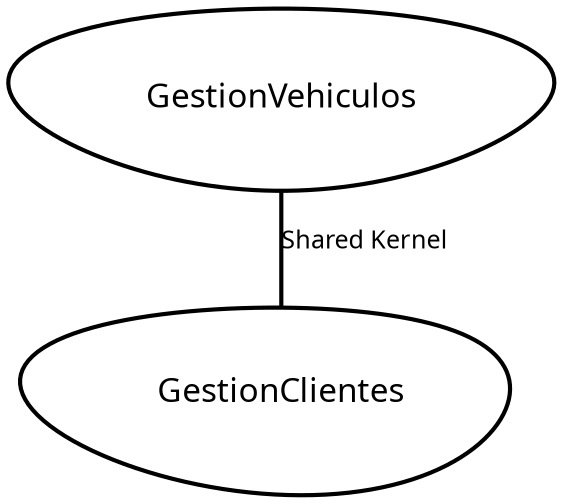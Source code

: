 digraph "ContextMapGraph" {
graph ["imagepath"="/tmp/GraphvizJava"]
"GestionClientes" ["margin"="0.3","orientation"="310","shape"="egg","fontsize"="16","style"="bold","label"="GestionClientes\n","fontname"="sans-serif"]
"GestionVehiculos" ["margin"="0.3","orientation"="180","shape"="egg","fontsize"="16","style"="bold","label"="GestionVehiculos\n","fontname"="sans-serif"]
"GestionVehiculos" -> "GestionClientes" ["fontsize"="12","style"="bold","label"="Shared Kernel","dir"="none","fontname"="sans-serif"]
}